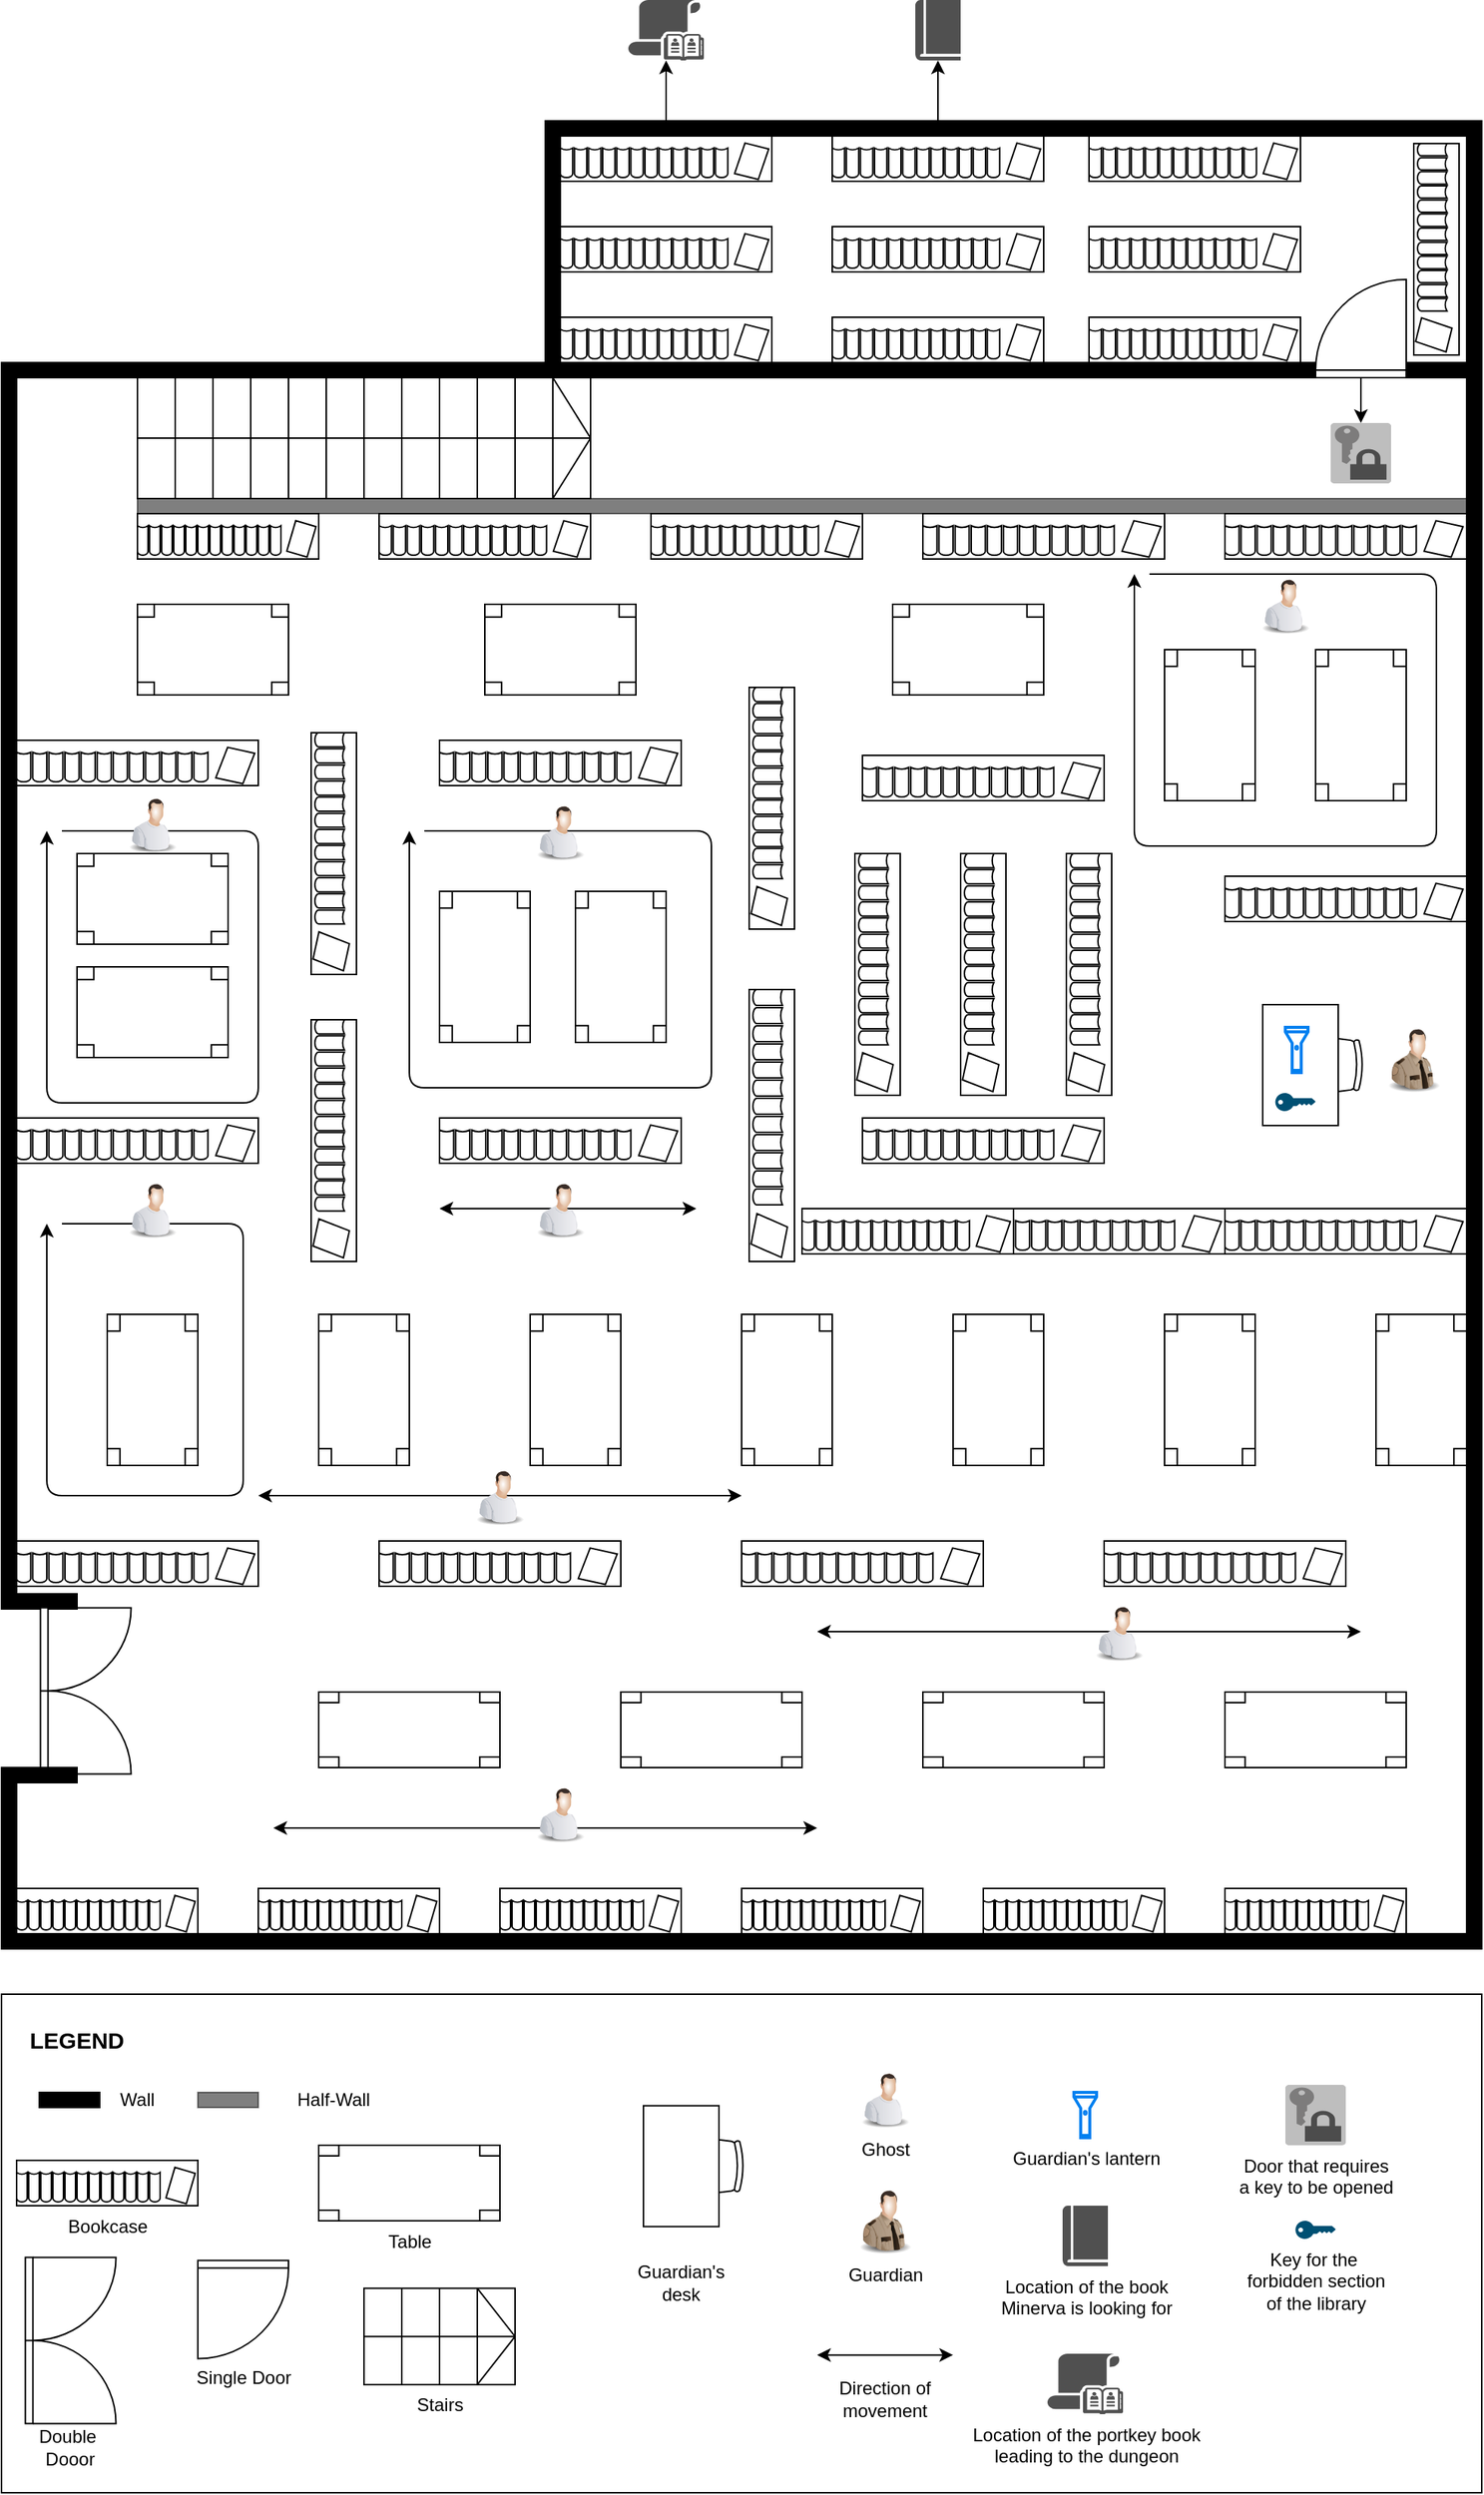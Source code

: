 <mxfile version="13.9.9" type="device"><diagram name="Page-1" id="38b20595-45e3-9b7f-d5ca-b57f44c5b66d"><mxGraphModel dx="1730" dy="1012" grid="1" gridSize="10" guides="1" tooltips="1" connect="1" arrows="1" fold="1" page="1" pageScale="1" pageWidth="1100" pageHeight="850" background="#ffffff" math="0" shadow="0"><root><mxCell id="0"/><mxCell id="1" style="locked=1;" parent="0"/><mxCell id="3emFpxBqxqL6rwy9U4KO-2" value="" style="verticalLabelPosition=bottom;html=1;verticalAlign=top;align=center;shape=mxgraph.floorplan.wallCorner;fillColor=#000000;" vertex="1" parent="1"><mxGeometry x="60" y="270" width="870" height="110" as="geometry"/></mxCell><mxCell id="3emFpxBqxqL6rwy9U4KO-3" value="" style="verticalLabelPosition=bottom;html=1;verticalAlign=top;align=center;shape=mxgraph.floorplan.stairs;" vertex="1" parent="1"><mxGeometry x="150" y="280" width="300" height="80" as="geometry"/></mxCell><mxCell id="3emFpxBqxqL6rwy9U4KO-4" value="" style="verticalLabelPosition=bottom;html=1;verticalAlign=top;align=center;shape=mxgraph.floorplan.wall;fillColor=#000000;opacity=50;" vertex="1" parent="1"><mxGeometry x="150" y="360" width="880" height="10" as="geometry"/></mxCell><mxCell id="3emFpxBqxqL6rwy9U4KO-5" value="" style="verticalLabelPosition=bottom;html=1;verticalAlign=top;align=center;shape=mxgraph.floorplan.wallCorner;fillColor=#000000;" vertex="1" parent="1"><mxGeometry x="420" y="110" width="620" height="170" as="geometry"/></mxCell><mxCell id="3emFpxBqxqL6rwy9U4KO-6" value="" style="verticalLabelPosition=bottom;html=1;verticalAlign=top;align=center;shape=mxgraph.floorplan.doorLeft;aspect=fixed;rotation=-180;" vertex="1" parent="1"><mxGeometry x="930" y="216.25" width="60" height="63.75" as="geometry"/></mxCell><mxCell id="3emFpxBqxqL6rwy9U4KO-8" value="" style="verticalLabelPosition=bottom;html=1;verticalAlign=top;align=center;shape=mxgraph.floorplan.wall;fillColor=#000000;direction=south;" vertex="1" parent="1"><mxGeometry x="60" y="380" width="10" height="710" as="geometry"/></mxCell><mxCell id="3emFpxBqxqL6rwy9U4KO-9" value="" style="verticalLabelPosition=bottom;html=1;verticalAlign=top;align=center;shape=mxgraph.floorplan.wall;fillColor=#000000;" vertex="1" parent="1"><mxGeometry x="60" y="1080" width="50" height="20" as="geometry"/></mxCell><mxCell id="3emFpxBqxqL6rwy9U4KO-10" value="" style="verticalLabelPosition=bottom;html=1;verticalAlign=top;align=center;shape=mxgraph.floorplan.doorDouble;aspect=fixed;rotation=-90;" vertex="1" parent="1"><mxGeometry x="60" y="1120" width="110" height="58.44" as="geometry"/></mxCell><mxCell id="3emFpxBqxqL6rwy9U4KO-11" value="" style="verticalLabelPosition=bottom;html=1;verticalAlign=top;align=center;shape=mxgraph.floorplan.wall;fillColor=#000000;" vertex="1" parent="1"><mxGeometry x="60" y="1200" width="50" height="10" as="geometry"/></mxCell><mxCell id="3emFpxBqxqL6rwy9U4KO-12" value="" style="verticalLabelPosition=bottom;html=1;verticalAlign=top;align=center;shape=mxgraph.floorplan.wall;fillColor=#000000;direction=south;" vertex="1" parent="1"><mxGeometry x="60" y="1210" width="10" height="110" as="geometry"/></mxCell><mxCell id="3emFpxBqxqL6rwy9U4KO-13" value="" style="verticalLabelPosition=bottom;html=1;verticalAlign=top;align=center;shape=mxgraph.floorplan.wall;fillColor=#000000;" vertex="1" parent="1"><mxGeometry x="65" y="1310" width="965" height="10" as="geometry"/></mxCell><mxCell id="3emFpxBqxqL6rwy9U4KO-14" value="" style="verticalLabelPosition=bottom;html=1;verticalAlign=top;align=center;shape=mxgraph.floorplan.wall;fillColor=#000000;direction=south;" vertex="1" parent="1"><mxGeometry x="1030" y="110" width="10" height="1210" as="geometry"/></mxCell><mxCell id="3emFpxBqxqL6rwy9U4KO-15" value="" style="verticalLabelPosition=bottom;html=1;verticalAlign=top;align=center;shape=mxgraph.floorplan.wall;fillColor=#000000;" vertex="1" parent="1"><mxGeometry x="990" y="270" width="40" height="10" as="geometry"/></mxCell><mxCell id="3emFpxBqxqL6rwy9U4KO-16" value="" style="verticalLabelPosition=bottom;html=1;verticalAlign=top;align=center;shape=mxgraph.floorplan.bookcase;" vertex="1" parent="1"><mxGeometry x="70" y="1280" width="120" height="30" as="geometry"/></mxCell><mxCell id="3emFpxBqxqL6rwy9U4KO-17" value="" style="verticalLabelPosition=bottom;html=1;verticalAlign=top;align=center;shape=mxgraph.floorplan.bookcase;" vertex="1" parent="1"><mxGeometry x="230" y="1280" width="120" height="30" as="geometry"/></mxCell><mxCell id="3emFpxBqxqL6rwy9U4KO-18" value="" style="verticalLabelPosition=bottom;html=1;verticalAlign=top;align=center;shape=mxgraph.floorplan.bookcase;" vertex="1" parent="1"><mxGeometry x="390" y="1280" width="120" height="30" as="geometry"/></mxCell><mxCell id="3emFpxBqxqL6rwy9U4KO-19" value="" style="verticalLabelPosition=bottom;html=1;verticalAlign=top;align=center;shape=mxgraph.floorplan.bookcase;" vertex="1" parent="1"><mxGeometry x="550" y="1280" width="120" height="30" as="geometry"/></mxCell><mxCell id="3emFpxBqxqL6rwy9U4KO-20" value="" style="verticalLabelPosition=bottom;html=1;verticalAlign=top;align=center;shape=mxgraph.floorplan.bookcase;" vertex="1" parent="1"><mxGeometry x="710" y="1280" width="120" height="30" as="geometry"/></mxCell><mxCell id="3emFpxBqxqL6rwy9U4KO-21" value="" style="verticalLabelPosition=bottom;html=1;verticalAlign=top;align=center;shape=mxgraph.floorplan.bookcase;" vertex="1" parent="1"><mxGeometry x="870" y="1280" width="120" height="30" as="geometry"/></mxCell><mxCell id="3emFpxBqxqL6rwy9U4KO-22" value="" style="verticalLabelPosition=bottom;html=1;verticalAlign=top;align=center;shape=mxgraph.floorplan.bookcase;" vertex="1" parent="1"><mxGeometry x="70" y="1050" width="160" height="30" as="geometry"/></mxCell><mxCell id="3emFpxBqxqL6rwy9U4KO-23" value="" style="verticalLabelPosition=bottom;html=1;verticalAlign=top;align=center;shape=mxgraph.floorplan.bookcase;" vertex="1" parent="1"><mxGeometry x="310" y="1050" width="160" height="30" as="geometry"/></mxCell><mxCell id="3emFpxBqxqL6rwy9U4KO-24" value="" style="verticalLabelPosition=bottom;html=1;verticalAlign=top;align=center;shape=mxgraph.floorplan.table;" vertex="1" parent="1"><mxGeometry x="270" y="1150" width="120" height="50" as="geometry"/></mxCell><mxCell id="3emFpxBqxqL6rwy9U4KO-25" value="" style="verticalLabelPosition=bottom;html=1;verticalAlign=top;align=center;shape=mxgraph.floorplan.table;" vertex="1" parent="1"><mxGeometry x="470" y="1150" width="120" height="50" as="geometry"/></mxCell><mxCell id="3emFpxBqxqL6rwy9U4KO-26" value="" style="verticalLabelPosition=bottom;html=1;verticalAlign=top;align=center;shape=mxgraph.floorplan.table;" vertex="1" parent="1"><mxGeometry x="670" y="1150" width="120" height="50" as="geometry"/></mxCell><mxCell id="3emFpxBqxqL6rwy9U4KO-27" value="" style="verticalLabelPosition=bottom;html=1;verticalAlign=top;align=center;shape=mxgraph.floorplan.bookcase;" vertex="1" parent="1"><mxGeometry x="550" y="1050" width="160" height="30" as="geometry"/></mxCell><mxCell id="3emFpxBqxqL6rwy9U4KO-28" value="" style="verticalLabelPosition=bottom;html=1;verticalAlign=top;align=center;shape=mxgraph.floorplan.bookcase;" vertex="1" parent="1"><mxGeometry x="790" y="1050" width="160" height="30" as="geometry"/></mxCell><mxCell id="3emFpxBqxqL6rwy9U4KO-29" value="" style="verticalLabelPosition=bottom;html=1;verticalAlign=top;align=center;shape=mxgraph.floorplan.table;" vertex="1" parent="1"><mxGeometry x="870" y="1150" width="120" height="50" as="geometry"/></mxCell><mxCell id="3emFpxBqxqL6rwy9U4KO-30" value="" style="verticalLabelPosition=bottom;html=1;verticalAlign=top;align=center;shape=mxgraph.floorplan.table;rotation=90;" vertex="1" parent="1"><mxGeometry x="110" y="920" width="100" height="60" as="geometry"/></mxCell><mxCell id="3emFpxBqxqL6rwy9U4KO-31" value="" style="verticalLabelPosition=bottom;html=1;verticalAlign=top;align=center;shape=mxgraph.floorplan.table;rotation=90;" vertex="1" parent="1"><mxGeometry x="250" y="920" width="100" height="60" as="geometry"/></mxCell><mxCell id="3emFpxBqxqL6rwy9U4KO-33" value="" style="verticalLabelPosition=bottom;html=1;verticalAlign=top;align=center;shape=mxgraph.floorplan.table;rotation=90;" vertex="1" parent="1"><mxGeometry x="390" y="920" width="100" height="60" as="geometry"/></mxCell><mxCell id="3emFpxBqxqL6rwy9U4KO-34" value="" style="verticalLabelPosition=bottom;html=1;verticalAlign=top;align=center;shape=mxgraph.floorplan.table;rotation=90;" vertex="1" parent="1"><mxGeometry x="530" y="920" width="100" height="60" as="geometry"/></mxCell><mxCell id="3emFpxBqxqL6rwy9U4KO-35" value="" style="verticalLabelPosition=bottom;html=1;verticalAlign=top;align=center;shape=mxgraph.floorplan.table;rotation=90;" vertex="1" parent="1"><mxGeometry x="670" y="920" width="100" height="60" as="geometry"/></mxCell><mxCell id="3emFpxBqxqL6rwy9U4KO-36" value="" style="verticalLabelPosition=bottom;html=1;verticalAlign=top;align=center;shape=mxgraph.floorplan.table;rotation=90;" vertex="1" parent="1"><mxGeometry x="810" y="920" width="100" height="60" as="geometry"/></mxCell><mxCell id="3emFpxBqxqL6rwy9U4KO-37" value="" style="verticalLabelPosition=bottom;html=1;verticalAlign=top;align=center;shape=mxgraph.floorplan.table;rotation=90;" vertex="1" parent="1"><mxGeometry x="950" y="920" width="100" height="60" as="geometry"/></mxCell><mxCell id="3emFpxBqxqL6rwy9U4KO-38" value="" style="verticalLabelPosition=bottom;html=1;verticalAlign=top;align=center;shape=mxgraph.floorplan.bookcase;" vertex="1" parent="1"><mxGeometry x="870" y="830" width="160" height="30" as="geometry"/></mxCell><mxCell id="3emFpxBqxqL6rwy9U4KO-39" value="" style="verticalLabelPosition=bottom;html=1;verticalAlign=top;align=center;shape=mxgraph.floorplan.bookcase;" vertex="1" parent="1"><mxGeometry x="710" y="830" width="160" height="30" as="geometry"/></mxCell><mxCell id="3emFpxBqxqL6rwy9U4KO-40" value="" style="verticalLabelPosition=bottom;html=1;verticalAlign=top;align=center;shape=mxgraph.floorplan.bookcase;rotation=90;" vertex="1" parent="1"><mxGeometry x="480" y="760" width="180" height="30" as="geometry"/></mxCell><mxCell id="3emFpxBqxqL6rwy9U4KO-41" value="" style="verticalLabelPosition=bottom;html=1;verticalAlign=top;align=center;shape=mxgraph.floorplan.bookcase;rotation=90;" vertex="1" parent="1"><mxGeometry x="200" y="770" width="160" height="30" as="geometry"/></mxCell><mxCell id="3emFpxBqxqL6rwy9U4KO-42" value="" style="verticalLabelPosition=bottom;html=1;verticalAlign=top;align=center;shape=mxgraph.floorplan.bookcase;" vertex="1" parent="1"><mxGeometry x="350" y="770" width="160" height="30" as="geometry"/></mxCell><mxCell id="3emFpxBqxqL6rwy9U4KO-43" value="" style="verticalLabelPosition=bottom;html=1;verticalAlign=top;align=center;shape=mxgraph.floorplan.bookcase;" vertex="1" parent="1"><mxGeometry x="70" y="770" width="160" height="30" as="geometry"/></mxCell><mxCell id="3emFpxBqxqL6rwy9U4KO-44" value="" style="verticalLabelPosition=bottom;html=1;verticalAlign=top;align=center;shape=mxgraph.floorplan.bookcase;rotation=90;" vertex="1" parent="1"><mxGeometry x="700" y="660" width="160" height="30" as="geometry"/></mxCell><mxCell id="3emFpxBqxqL6rwy9U4KO-45" value="" style="verticalLabelPosition=bottom;html=1;verticalAlign=top;align=center;shape=mxgraph.floorplan.table;rotation=90;" vertex="1" parent="1"><mxGeometry x="330" y="640" width="100" height="60" as="geometry"/></mxCell><mxCell id="3emFpxBqxqL6rwy9U4KO-46" value="" style="verticalLabelPosition=bottom;html=1;verticalAlign=top;align=center;shape=mxgraph.floorplan.table;rotation=90;" vertex="1" parent="1"><mxGeometry x="420" y="640" width="100" height="60" as="geometry"/></mxCell><mxCell id="3emFpxBqxqL6rwy9U4KO-47" value="" style="verticalLabelPosition=bottom;html=1;verticalAlign=top;align=center;shape=mxgraph.floorplan.bookcase;rotation=90;" vertex="1" parent="1"><mxGeometry x="490" y="550" width="160" height="30" as="geometry"/></mxCell><mxCell id="3emFpxBqxqL6rwy9U4KO-48" value="" style="verticalLabelPosition=bottom;html=1;verticalAlign=top;align=center;shape=mxgraph.floorplan.bookcase;rotation=90;" vertex="1" parent="1"><mxGeometry x="200" y="580" width="160" height="30" as="geometry"/></mxCell><mxCell id="3emFpxBqxqL6rwy9U4KO-49" value="" style="verticalLabelPosition=bottom;html=1;verticalAlign=top;align=center;shape=mxgraph.floorplan.table;rotation=0;" vertex="1" parent="1"><mxGeometry x="110" y="670" width="100" height="60" as="geometry"/></mxCell><mxCell id="3emFpxBqxqL6rwy9U4KO-50" value="" style="verticalLabelPosition=bottom;html=1;verticalAlign=top;align=center;shape=mxgraph.floorplan.table;rotation=-180;" vertex="1" parent="1"><mxGeometry x="110" y="595" width="100" height="60" as="geometry"/></mxCell><mxCell id="3emFpxBqxqL6rwy9U4KO-51" value="" style="verticalLabelPosition=bottom;html=1;verticalAlign=top;align=center;shape=mxgraph.floorplan.office_chair;shadow=0;rotation=90;" vertex="1" parent="1"><mxGeometry x="920" y="713.5" width="40" height="43" as="geometry"/></mxCell><mxCell id="3emFpxBqxqL6rwy9U4KO-52" value="" style="shape=rect;shadow=0;rotation=90;" vertex="1" parent="1"><mxGeometry x="880" y="710" width="80" height="50" as="geometry"/></mxCell><mxCell id="3emFpxBqxqL6rwy9U4KO-56" value="" style="verticalLabelPosition=bottom;html=1;verticalAlign=top;align=center;shape=mxgraph.floorplan.bookcase;rotation=90;" vertex="1" parent="1"><mxGeometry x="560" y="660" width="160" height="30" as="geometry"/></mxCell><mxCell id="3emFpxBqxqL6rwy9U4KO-58" value="" style="verticalLabelPosition=bottom;html=1;verticalAlign=top;align=center;shape=mxgraph.floorplan.bookcase;rotation=90;" vertex="1" parent="1"><mxGeometry x="630" y="660" width="160" height="30" as="geometry"/></mxCell><mxCell id="3emFpxBqxqL6rwy9U4KO-59" value="" style="verticalLabelPosition=bottom;html=1;verticalAlign=top;align=center;shape=mxgraph.floorplan.bookcase;rotation=0;" vertex="1" parent="1"><mxGeometry x="870" y="610" width="160" height="30" as="geometry"/></mxCell><mxCell id="3emFpxBqxqL6rwy9U4KO-60" value="" style="verticalLabelPosition=bottom;html=1;verticalAlign=top;align=center;shape=mxgraph.floorplan.bookcase;rotation=0;" vertex="1" parent="1"><mxGeometry x="350" y="520" width="160" height="30" as="geometry"/></mxCell><mxCell id="3emFpxBqxqL6rwy9U4KO-61" value="" style="verticalLabelPosition=bottom;html=1;verticalAlign=top;align=center;shape=mxgraph.floorplan.bookcase;rotation=0;" vertex="1" parent="1"><mxGeometry x="70" y="520" width="160" height="30" as="geometry"/></mxCell><mxCell id="3emFpxBqxqL6rwy9U4KO-62" value="" style="verticalLabelPosition=bottom;html=1;verticalAlign=top;align=center;shape=mxgraph.floorplan.bookcase;rotation=0;" vertex="1" parent="1"><mxGeometry x="590" y="830" width="140" height="30" as="geometry"/></mxCell><mxCell id="3emFpxBqxqL6rwy9U4KO-63" value="" style="verticalLabelPosition=bottom;html=1;verticalAlign=top;align=center;shape=mxgraph.floorplan.bookcase;rotation=0;" vertex="1" parent="1"><mxGeometry x="630" y="770" width="160" height="30" as="geometry"/></mxCell><mxCell id="3emFpxBqxqL6rwy9U4KO-64" value="" style="verticalLabelPosition=bottom;html=1;verticalAlign=top;align=center;shape=mxgraph.floorplan.bookcase;rotation=0;" vertex="1" parent="1"><mxGeometry x="630" y="530" width="160" height="30" as="geometry"/></mxCell><mxCell id="3emFpxBqxqL6rwy9U4KO-65" value="" style="verticalLabelPosition=bottom;html=1;verticalAlign=top;align=center;shape=mxgraph.floorplan.table;rotation=90;" vertex="1" parent="1"><mxGeometry x="810" y="480" width="100" height="60" as="geometry"/></mxCell><mxCell id="3emFpxBqxqL6rwy9U4KO-66" value="" style="verticalLabelPosition=bottom;html=1;verticalAlign=top;align=center;shape=mxgraph.floorplan.table;rotation=90;" vertex="1" parent="1"><mxGeometry x="910" y="480" width="100" height="60" as="geometry"/></mxCell><mxCell id="3emFpxBqxqL6rwy9U4KO-67" value="" style="verticalLabelPosition=bottom;html=1;verticalAlign=top;align=center;shape=mxgraph.floorplan.bookcase;rotation=0;" vertex="1" parent="1"><mxGeometry x="870" y="370" width="160" height="30" as="geometry"/></mxCell><mxCell id="3emFpxBqxqL6rwy9U4KO-68" value="" style="verticalLabelPosition=bottom;html=1;verticalAlign=top;align=center;shape=mxgraph.floorplan.bookcase;rotation=0;" vertex="1" parent="1"><mxGeometry x="670" y="370" width="160" height="30" as="geometry"/></mxCell><mxCell id="3emFpxBqxqL6rwy9U4KO-69" value="" style="verticalLabelPosition=bottom;html=1;verticalAlign=top;align=center;shape=mxgraph.floorplan.bookcase;rotation=0;" vertex="1" parent="1"><mxGeometry x="490" y="370" width="140" height="30" as="geometry"/></mxCell><mxCell id="3emFpxBqxqL6rwy9U4KO-70" value="" style="verticalLabelPosition=bottom;html=1;verticalAlign=top;align=center;shape=mxgraph.floorplan.bookcase;rotation=0;" vertex="1" parent="1"><mxGeometry x="310" y="370" width="140" height="30" as="geometry"/></mxCell><mxCell id="3emFpxBqxqL6rwy9U4KO-71" value="" style="verticalLabelPosition=bottom;html=1;verticalAlign=top;align=center;shape=mxgraph.floorplan.bookcase;rotation=0;" vertex="1" parent="1"><mxGeometry x="150" y="370" width="120" height="30" as="geometry"/></mxCell><mxCell id="3emFpxBqxqL6rwy9U4KO-72" value="" style="verticalLabelPosition=bottom;html=1;verticalAlign=top;align=center;shape=mxgraph.floorplan.table;rotation=0;" vertex="1" parent="1"><mxGeometry x="380" y="430" width="100" height="60" as="geometry"/></mxCell><mxCell id="3emFpxBqxqL6rwy9U4KO-73" value="" style="verticalLabelPosition=bottom;html=1;verticalAlign=top;align=center;shape=mxgraph.floorplan.table;rotation=0;" vertex="1" parent="1"><mxGeometry x="150" y="430" width="100" height="60" as="geometry"/></mxCell><mxCell id="3emFpxBqxqL6rwy9U4KO-74" value="" style="verticalLabelPosition=bottom;html=1;verticalAlign=top;align=center;shape=mxgraph.floorplan.table;rotation=0;" vertex="1" parent="1"><mxGeometry x="650" y="430" width="100" height="60" as="geometry"/></mxCell><mxCell id="3emFpxBqxqL6rwy9U4KO-75" value="" style="verticalLabelPosition=bottom;html=1;verticalAlign=top;align=center;shape=mxgraph.floorplan.bookcase;rotation=0;" vertex="1" parent="1"><mxGeometry x="430" y="240" width="140" height="30" as="geometry"/></mxCell><mxCell id="3emFpxBqxqL6rwy9U4KO-98" style="edgeStyle=orthogonalEdgeStyle;rounded=0;orthogonalLoop=1;jettySize=auto;html=1;" edge="1" parent="1" source="3emFpxBqxqL6rwy9U4KO-76" target="3emFpxBqxqL6rwy9U4KO-97"><mxGeometry relative="1" as="geometry"/></mxCell><mxCell id="3emFpxBqxqL6rwy9U4KO-76" value="" style="verticalLabelPosition=bottom;html=1;verticalAlign=top;align=center;shape=mxgraph.floorplan.bookcase;rotation=0;" vertex="1" parent="1"><mxGeometry x="430" y="120" width="140" height="30" as="geometry"/></mxCell><mxCell id="3emFpxBqxqL6rwy9U4KO-77" value="" style="verticalLabelPosition=bottom;html=1;verticalAlign=top;align=center;shape=mxgraph.floorplan.bookcase;rotation=0;" vertex="1" parent="1"><mxGeometry x="610" y="240" width="140" height="30" as="geometry"/></mxCell><mxCell id="3emFpxBqxqL6rwy9U4KO-100" style="edgeStyle=orthogonalEdgeStyle;rounded=0;orthogonalLoop=1;jettySize=auto;html=1;" edge="1" parent="1" source="3emFpxBqxqL6rwy9U4KO-78" target="3emFpxBqxqL6rwy9U4KO-99"><mxGeometry relative="1" as="geometry"/></mxCell><mxCell id="3emFpxBqxqL6rwy9U4KO-78" value="" style="verticalLabelPosition=bottom;html=1;verticalAlign=top;align=center;shape=mxgraph.floorplan.bookcase;rotation=0;" vertex="1" parent="1"><mxGeometry x="610" y="120" width="140" height="30" as="geometry"/></mxCell><mxCell id="3emFpxBqxqL6rwy9U4KO-79" value="" style="verticalLabelPosition=bottom;html=1;verticalAlign=top;align=center;shape=mxgraph.floorplan.bookcase;rotation=0;" vertex="1" parent="1"><mxGeometry x="430" y="180" width="140" height="30" as="geometry"/></mxCell><mxCell id="3emFpxBqxqL6rwy9U4KO-80" value="" style="verticalLabelPosition=bottom;html=1;verticalAlign=top;align=center;shape=mxgraph.floorplan.bookcase;rotation=0;" vertex="1" parent="1"><mxGeometry x="610" y="180" width="140" height="30" as="geometry"/></mxCell><mxCell id="3emFpxBqxqL6rwy9U4KO-81" value="" style="verticalLabelPosition=bottom;html=1;verticalAlign=top;align=center;shape=mxgraph.floorplan.bookcase;rotation=0;" vertex="1" parent="1"><mxGeometry x="780" y="240" width="140" height="30" as="geometry"/></mxCell><mxCell id="3emFpxBqxqL6rwy9U4KO-82" value="" style="verticalLabelPosition=bottom;html=1;verticalAlign=top;align=center;shape=mxgraph.floorplan.bookcase;rotation=0;" vertex="1" parent="1"><mxGeometry x="780" y="180" width="140" height="30" as="geometry"/></mxCell><mxCell id="3emFpxBqxqL6rwy9U4KO-83" value="" style="verticalLabelPosition=bottom;html=1;verticalAlign=top;align=center;shape=mxgraph.floorplan.bookcase;rotation=0;" vertex="1" parent="1"><mxGeometry x="780" y="120" width="140" height="30" as="geometry"/></mxCell><mxCell id="3emFpxBqxqL6rwy9U4KO-84" value="" style="verticalLabelPosition=bottom;html=1;verticalAlign=top;align=center;shape=mxgraph.floorplan.bookcase;rotation=90;" vertex="1" parent="1"><mxGeometry x="940" y="180" width="140" height="30" as="geometry"/></mxCell><mxCell id="3emFpxBqxqL6rwy9U4KO-97" value="" style="pointerEvents=1;shadow=0;dashed=0;html=1;strokeColor=none;fillColor=#505050;labelPosition=center;verticalLabelPosition=bottom;verticalAlign=top;outlineConnect=0;align=center;shape=mxgraph.office.security.address_book_policies;" vertex="1" parent="1"><mxGeometry x="475" y="30" width="50" height="40" as="geometry"/></mxCell><mxCell id="3emFpxBqxqL6rwy9U4KO-99" value="" style="pointerEvents=1;shadow=0;dashed=0;html=1;strokeColor=none;fillColor=#505050;labelPosition=center;verticalLabelPosition=bottom;verticalAlign=top;outlineConnect=0;align=center;shape=mxgraph.office.concepts.book_journal;" vertex="1" parent="1"><mxGeometry x="665" y="30" width="30" height="40" as="geometry"/></mxCell><mxCell id="3emFpxBqxqL6rwy9U4KO-137" value="" style="rounded=0;whiteSpace=wrap;html=1;" vertex="1" parent="1"><mxGeometry x="60" y="1350" width="980" height="330" as="geometry"/></mxCell><mxCell id="3emFpxBqxqL6rwy9U4KO-112" value="Directions" style="" parent="0"/><mxCell id="3emFpxBqxqL6rwy9U4KO-109" value="" style="endArrow=classic;startArrow=classic;html=1;" edge="1" parent="3emFpxBqxqL6rwy9U4KO-112"><mxGeometry width="50" height="50" relative="1" as="geometry"><mxPoint x="240" y="1240" as="sourcePoint"/><mxPoint x="600" y="1240" as="targetPoint"/></mxGeometry></mxCell><mxCell id="3emFpxBqxqL6rwy9U4KO-113" value="" style="endArrow=classic;startArrow=classic;html=1;" edge="1" parent="3emFpxBqxqL6rwy9U4KO-112"><mxGeometry width="50" height="50" relative="1" as="geometry"><mxPoint x="600" y="1110" as="sourcePoint"/><mxPoint x="960" y="1110" as="targetPoint"/></mxGeometry></mxCell><mxCell id="3emFpxBqxqL6rwy9U4KO-115" value="" style="endArrow=classic;startArrow=classic;html=1;" edge="1" parent="3emFpxBqxqL6rwy9U4KO-112"><mxGeometry width="50" height="50" relative="1" as="geometry"><mxPoint x="230" y="1020" as="sourcePoint"/><mxPoint x="550" y="1020" as="targetPoint"/></mxGeometry></mxCell><mxCell id="3emFpxBqxqL6rwy9U4KO-116" value="" style="endArrow=classic;startArrow=classic;html=1;" edge="1" parent="3emFpxBqxqL6rwy9U4KO-112"><mxGeometry width="50" height="50" relative="1" as="geometry"><mxPoint x="350" y="830" as="sourcePoint"/><mxPoint x="520" y="830" as="targetPoint"/><Array as="points"><mxPoint x="430" y="830"/></Array></mxGeometry></mxCell><mxCell id="3emFpxBqxqL6rwy9U4KO-117" value="" style="endArrow=classic;html=1;" edge="1" parent="3emFpxBqxqL6rwy9U4KO-112"><mxGeometry width="50" height="50" relative="1" as="geometry"><mxPoint x="100" y="840" as="sourcePoint"/><mxPoint x="90" y="840" as="targetPoint"/><Array as="points"><mxPoint x="220" y="840"/><mxPoint x="220" y="1020"/><mxPoint x="90" y="1020"/></Array></mxGeometry></mxCell><mxCell id="3emFpxBqxqL6rwy9U4KO-118" value="" style="endArrow=classic;html=1;" edge="1" parent="3emFpxBqxqL6rwy9U4KO-112"><mxGeometry width="50" height="50" relative="1" as="geometry"><mxPoint x="100" y="580" as="sourcePoint"/><mxPoint x="90" y="580" as="targetPoint"/><Array as="points"><mxPoint x="230" y="580"/><mxPoint x="230" y="760"/><mxPoint x="90" y="760"/></Array></mxGeometry></mxCell><mxCell id="3emFpxBqxqL6rwy9U4KO-119" value="" style="endArrow=classic;html=1;" edge="1" parent="3emFpxBqxqL6rwy9U4KO-112"><mxGeometry width="50" height="50" relative="1" as="geometry"><mxPoint x="340" y="580" as="sourcePoint"/><mxPoint x="330" y="580" as="targetPoint"/><Array as="points"><mxPoint x="530" y="580"/><mxPoint x="530" y="750"/><mxPoint x="330" y="750"/></Array></mxGeometry></mxCell><mxCell id="3emFpxBqxqL6rwy9U4KO-120" value="" style="endArrow=classic;html=1;" edge="1" parent="3emFpxBqxqL6rwy9U4KO-112"><mxGeometry width="50" height="50" relative="1" as="geometry"><mxPoint x="820" y="410.0" as="sourcePoint"/><mxPoint x="810" y="410.0" as="targetPoint"/><Array as="points"><mxPoint x="1010" y="410"/><mxPoint x="1010" y="590"/><mxPoint x="810" y="590"/></Array></mxGeometry></mxCell><mxCell id="3emFpxBqxqL6rwy9U4KO-121" value="" style="html=1;verticalLabelPosition=bottom;align=center;labelBackgroundColor=#ffffff;verticalAlign=top;strokeWidth=2;strokeColor=#0080F0;shadow=0;dashed=0;shape=mxgraph.ios7.icons.flashlight;" vertex="1" parent="3emFpxBqxqL6rwy9U4KO-112"><mxGeometry x="910" y="710" width="15" height="30" as="geometry"/></mxCell><mxCell id="3emFpxBqxqL6rwy9U4KO-101" value="NPC" parent="0"/><mxCell id="3emFpxBqxqL6rwy9U4KO-102" value="" style="image;html=1;image=img/lib/clip_art/people/Worker_Man_128x128.png" vertex="1" parent="3emFpxBqxqL6rwy9U4KO-101"><mxGeometry x="890" y="410" width="40" height="40" as="geometry"/></mxCell><mxCell id="3emFpxBqxqL6rwy9U4KO-103" value="" style="image;html=1;image=img/lib/clip_art/people/Worker_Man_128x128.png" vertex="1" parent="3emFpxBqxqL6rwy9U4KO-101"><mxGeometry x="410" y="560" width="40" height="40" as="geometry"/></mxCell><mxCell id="3emFpxBqxqL6rwy9U4KO-104" value="" style="image;html=1;image=img/lib/clip_art/people/Worker_Man_128x128.png" vertex="1" parent="3emFpxBqxqL6rwy9U4KO-101"><mxGeometry x="140" y="555" width="40" height="40" as="geometry"/></mxCell><mxCell id="3emFpxBqxqL6rwy9U4KO-105" value="" style="image;html=1;image=img/lib/clip_art/people/Worker_Man_128x128.png" vertex="1" parent="3emFpxBqxqL6rwy9U4KO-101"><mxGeometry x="140" y="810" width="40" height="40" as="geometry"/></mxCell><mxCell id="3emFpxBqxqL6rwy9U4KO-106" value="" style="image;html=1;image=img/lib/clip_art/people/Worker_Man_128x128.png" vertex="1" parent="3emFpxBqxqL6rwy9U4KO-101"><mxGeometry x="410" y="810" width="40" height="40" as="geometry"/></mxCell><mxCell id="3emFpxBqxqL6rwy9U4KO-107" value="" style="image;html=1;image=img/lib/clip_art/people/Security_Man_128x128.png" vertex="1" parent="3emFpxBqxqL6rwy9U4KO-101"><mxGeometry x="970" y="710" width="50" height="43.5" as="geometry"/></mxCell><mxCell id="3emFpxBqxqL6rwy9U4KO-108" value="" style="image;html=1;image=img/lib/clip_art/people/Worker_Man_128x128.png" vertex="1" parent="3emFpxBqxqL6rwy9U4KO-101"><mxGeometry x="370" y="1000" width="40" height="40" as="geometry"/></mxCell><mxCell id="3emFpxBqxqL6rwy9U4KO-90" value="" style="image;html=1;image=img/lib/clip_art/people/Worker_Man_128x128.png" vertex="1" parent="3emFpxBqxqL6rwy9U4KO-101"><mxGeometry x="410" y="1210" width="40" height="40" as="geometry"/></mxCell><mxCell id="3emFpxBqxqL6rwy9U4KO-89" value="" style="image;html=1;image=img/lib/clip_art/people/Worker_Man_128x128.png" vertex="1" parent="3emFpxBqxqL6rwy9U4KO-101"><mxGeometry x="780" y="1090" width="40" height="40" as="geometry"/></mxCell><mxCell id="3emFpxBqxqL6rwy9U4KO-132" value="" style="points=[[0,0.5,0],[0.24,0,0],[0.5,0.28,0],[0.995,0.475,0],[0.5,0.72,0],[0.24,1,0]];verticalLabelPosition=bottom;html=1;verticalAlign=top;aspect=fixed;align=center;pointerEvents=1;shape=mxgraph.cisco19.key;fillColor=#005073;strokeColor=none;" vertex="1" parent="3emFpxBqxqL6rwy9U4KO-101"><mxGeometry x="903.33" y="753.5" width="26.67" height="12" as="geometry"/></mxCell><mxCell id="3emFpxBqxqL6rwy9U4KO-134" value="" style="outlineConnect=0;dashed=0;verticalLabelPosition=bottom;verticalAlign=top;align=center;html=1;shape=mxgraph.aws3.data_encryption_key;fillColor=#7D7C7C;gradientColor=none;" vertex="1" parent="3emFpxBqxqL6rwy9U4KO-101"><mxGeometry x="940" y="310" width="40" height="40" as="geometry"/></mxCell><mxCell id="3emFpxBqxqL6rwy9U4KO-135" style="edgeStyle=orthogonalEdgeStyle;rounded=0;orthogonalLoop=1;jettySize=auto;html=1;" edge="1" parent="3emFpxBqxqL6rwy9U4KO-101" source="3emFpxBqxqL6rwy9U4KO-6" target="3emFpxBqxqL6rwy9U4KO-134"><mxGeometry relative="1" as="geometry"/></mxCell><mxCell id="3emFpxBqxqL6rwy9U4KO-138" value="&lt;font style=&quot;font-size: 15px&quot;&gt;&lt;b&gt;LEGEND&lt;/b&gt;&lt;/font&gt;" style="text;html=1;strokeColor=none;fillColor=none;align=center;verticalAlign=middle;whiteSpace=wrap;rounded=0;" vertex="1" parent="3emFpxBqxqL6rwy9U4KO-101"><mxGeometry x="80" y="1370" width="60" height="20" as="geometry"/></mxCell><mxCell id="3emFpxBqxqL6rwy9U4KO-139" value="" style="verticalLabelPosition=bottom;html=1;verticalAlign=top;align=center;shape=mxgraph.floorplan.wall;fillColor=#000000;direction=south;rotation=90;" vertex="1" parent="3emFpxBqxqL6rwy9U4KO-101"><mxGeometry x="100" y="1400" width="10" height="40" as="geometry"/></mxCell><mxCell id="3emFpxBqxqL6rwy9U4KO-141" value="Legend" parent="0"/><mxCell id="3emFpxBqxqL6rwy9U4KO-140" value="Wall" style="text;html=1;strokeColor=none;fillColor=none;align=center;verticalAlign=middle;whiteSpace=wrap;rounded=0;" vertex="1" parent="3emFpxBqxqL6rwy9U4KO-141"><mxGeometry x="130" y="1410" width="40" height="20" as="geometry"/></mxCell><mxCell id="3emFpxBqxqL6rwy9U4KO-143" value="" style="verticalLabelPosition=bottom;html=1;verticalAlign=top;align=center;shape=mxgraph.floorplan.wall;fillColor=#000000;opacity=50;" vertex="1" parent="3emFpxBqxqL6rwy9U4KO-141"><mxGeometry x="190" y="1415" width="40" height="10" as="geometry"/></mxCell><mxCell id="3emFpxBqxqL6rwy9U4KO-144" value="Half-Wall" style="text;html=1;strokeColor=none;fillColor=none;align=center;verticalAlign=middle;whiteSpace=wrap;rounded=0;" vertex="1" parent="3emFpxBqxqL6rwy9U4KO-141"><mxGeometry x="240" y="1410" width="80" height="20" as="geometry"/></mxCell><mxCell id="3emFpxBqxqL6rwy9U4KO-145" value="Bookcase" style="verticalLabelPosition=bottom;html=1;verticalAlign=top;align=center;shape=mxgraph.floorplan.bookcase;" vertex="1" parent="3emFpxBqxqL6rwy9U4KO-141"><mxGeometry x="70" y="1460" width="120" height="30" as="geometry"/></mxCell><mxCell id="3emFpxBqxqL6rwy9U4KO-146" value="" style="verticalLabelPosition=bottom;html=1;verticalAlign=top;align=center;shape=mxgraph.floorplan.doorDouble;aspect=fixed;rotation=-90;" vertex="1" parent="3emFpxBqxqL6rwy9U4KO-141"><mxGeometry x="50" y="1550" width="110" height="58.44" as="geometry"/></mxCell><mxCell id="3emFpxBqxqL6rwy9U4KO-147" value="Single Door" style="verticalLabelPosition=bottom;html=1;verticalAlign=top;align=center;shape=mxgraph.floorplan.doorLeft;aspect=fixed;rotation=0;" vertex="1" parent="3emFpxBqxqL6rwy9U4KO-141"><mxGeometry x="190" y="1526.25" width="60" height="63.75" as="geometry"/></mxCell><mxCell id="3emFpxBqxqL6rwy9U4KO-148" value="Table" style="verticalLabelPosition=bottom;html=1;verticalAlign=top;align=center;shape=mxgraph.floorplan.table;" vertex="1" parent="3emFpxBqxqL6rwy9U4KO-141"><mxGeometry x="270" y="1450" width="120" height="50" as="geometry"/></mxCell><mxCell id="3emFpxBqxqL6rwy9U4KO-149" value="Ghost" style="image;html=1;image=img/lib/clip_art/people/Worker_Man_128x128.png" vertex="1" parent="3emFpxBqxqL6rwy9U4KO-141"><mxGeometry x="625" y="1398.82" width="40" height="40" as="geometry"/></mxCell><mxCell id="3emFpxBqxqL6rwy9U4KO-150" value="Guardian" style="image;html=1;image=img/lib/clip_art/people/Security_Man_128x128.png" vertex="1" parent="3emFpxBqxqL6rwy9U4KO-141"><mxGeometry x="620" y="1478.82" width="50" height="43.5" as="geometry"/></mxCell><mxCell id="3emFpxBqxqL6rwy9U4KO-151" value="" style="endArrow=classic;startArrow=classic;html=1;" edge="1" parent="3emFpxBqxqL6rwy9U4KO-141"><mxGeometry width="50" height="50" relative="1" as="geometry"><mxPoint x="600" y="1588.82" as="sourcePoint"/><mxPoint x="690" y="1588.82" as="targetPoint"/></mxGeometry></mxCell><mxCell id="3emFpxBqxqL6rwy9U4KO-152" value="Stairs" style="verticalLabelPosition=bottom;html=1;verticalAlign=top;align=center;shape=mxgraph.floorplan.stairs;" vertex="1" parent="3emFpxBqxqL6rwy9U4KO-141"><mxGeometry x="300" y="1544.69" width="100" height="63.75" as="geometry"/></mxCell><mxCell id="3emFpxBqxqL6rwy9U4KO-153" value="" style="verticalLabelPosition=bottom;html=1;verticalAlign=top;align=center;shape=mxgraph.floorplan.office_chair;shadow=0;rotation=90;" vertex="1" parent="3emFpxBqxqL6rwy9U4KO-141"><mxGeometry x="510" y="1442.32" width="40" height="43" as="geometry"/></mxCell><mxCell id="3emFpxBqxqL6rwy9U4KO-154" value="" style="shape=rect;shadow=0;rotation=90;" vertex="1" parent="3emFpxBqxqL6rwy9U4KO-141"><mxGeometry x="470" y="1438.82" width="80" height="50" as="geometry"/></mxCell><mxCell id="3emFpxBqxqL6rwy9U4KO-155" value="Guardian's lantern" style="html=1;verticalLabelPosition=bottom;align=center;labelBackgroundColor=#ffffff;verticalAlign=top;strokeWidth=2;strokeColor=#0080F0;shadow=0;dashed=0;shape=mxgraph.ios7.icons.flashlight;" vertex="1" parent="3emFpxBqxqL6rwy9U4KO-141"><mxGeometry x="770" y="1415.0" width="15" height="30" as="geometry"/></mxCell><mxCell id="3emFpxBqxqL6rwy9U4KO-156" value="Key for the&amp;nbsp;&lt;br&gt;forbidden section&lt;br&gt;of the library" style="points=[[0,0.5,0],[0.24,0,0],[0.5,0.28,0],[0.995,0.475,0],[0.5,0.72,0],[0.24,1,0]];verticalLabelPosition=bottom;html=1;verticalAlign=top;aspect=fixed;align=center;pointerEvents=1;shape=mxgraph.cisco19.key;fillColor=#005073;strokeColor=none;" vertex="1" parent="3emFpxBqxqL6rwy9U4KO-141"><mxGeometry x="916.67" y="1500.0" width="26.67" height="12" as="geometry"/></mxCell><mxCell id="3emFpxBqxqL6rwy9U4KO-160" value="Double&amp;nbsp; Dooor" style="text;html=1;strokeColor=none;fillColor=none;align=center;verticalAlign=middle;whiteSpace=wrap;rounded=0;" vertex="1" parent="3emFpxBqxqL6rwy9U4KO-141"><mxGeometry x="72.5" y="1640" width="65" height="20" as="geometry"/></mxCell><mxCell id="3emFpxBqxqL6rwy9U4KO-161" value="Guardian's desk" style="text;html=1;strokeColor=none;fillColor=none;align=center;verticalAlign=middle;whiteSpace=wrap;rounded=0;" vertex="1" parent="3emFpxBqxqL6rwy9U4KO-141"><mxGeometry x="480" y="1522.32" width="60" height="37.68" as="geometry"/></mxCell><mxCell id="3emFpxBqxqL6rwy9U4KO-163" value="Direction of movement" style="text;html=1;strokeColor=none;fillColor=none;align=center;verticalAlign=middle;whiteSpace=wrap;rounded=0;" vertex="1" parent="3emFpxBqxqL6rwy9U4KO-141"><mxGeometry x="600" y="1608" width="90" height="20" as="geometry"/></mxCell><mxCell id="3emFpxBqxqL6rwy9U4KO-164" value="Door that requires&lt;br&gt;a key to be opened" style="outlineConnect=0;dashed=0;verticalLabelPosition=bottom;verticalAlign=top;align=center;html=1;shape=mxgraph.aws3.data_encryption_key;fillColor=#7D7C7C;gradientColor=none;" vertex="1" parent="3emFpxBqxqL6rwy9U4KO-141"><mxGeometry x="910" y="1410" width="40" height="40" as="geometry"/></mxCell><mxCell id="3emFpxBqxqL6rwy9U4KO-166" value="Location of the book&lt;br&gt;Minerva&amp;nbsp;is looking for" style="pointerEvents=1;shadow=0;dashed=0;html=1;strokeColor=none;fillColor=#505050;labelPosition=center;verticalLabelPosition=bottom;verticalAlign=top;outlineConnect=0;align=center;shape=mxgraph.office.concepts.book_journal;" vertex="1" parent="3emFpxBqxqL6rwy9U4KO-141"><mxGeometry x="762.5" y="1490" width="30" height="40" as="geometry"/></mxCell><mxCell id="3emFpxBqxqL6rwy9U4KO-167" value="Location of the portkey book&lt;br&gt;leading to the dungeon" style="pointerEvents=1;shadow=0;dashed=0;html=1;strokeColor=none;fillColor=#505050;labelPosition=center;verticalLabelPosition=bottom;verticalAlign=top;outlineConnect=0;align=center;shape=mxgraph.office.security.address_book_policies;" vertex="1" parent="3emFpxBqxqL6rwy9U4KO-141"><mxGeometry x="752.5" y="1588" width="50" height="40" as="geometry"/></mxCell></root></mxGraphModel></diagram></mxfile>